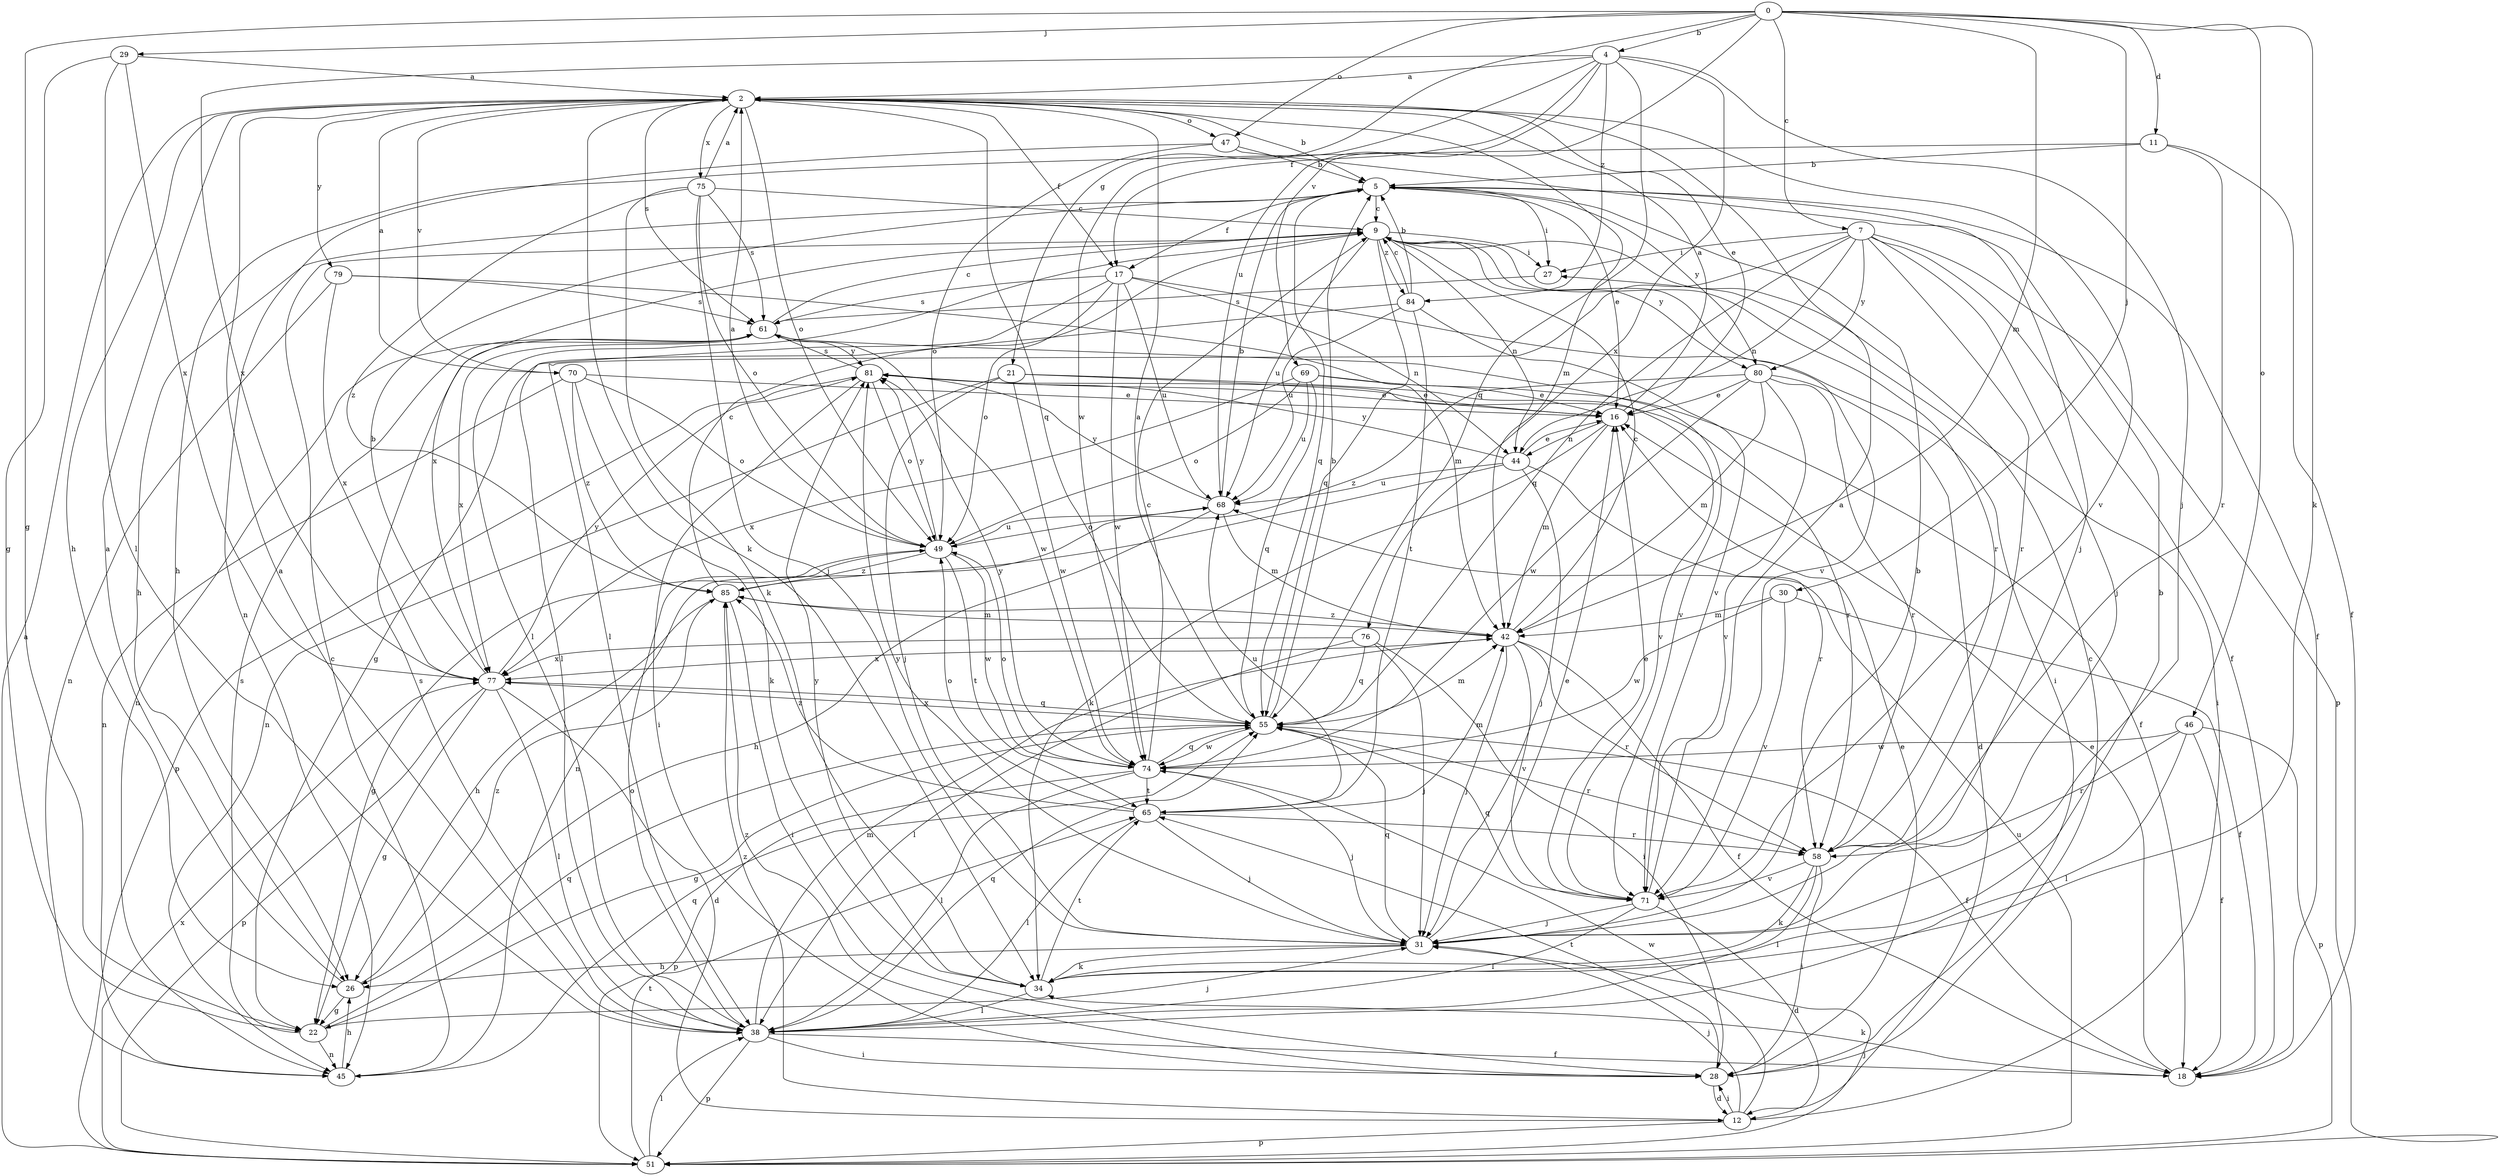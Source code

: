 strict digraph  {
0;
2;
4;
5;
7;
9;
11;
12;
16;
17;
18;
21;
22;
26;
27;
28;
29;
30;
31;
34;
38;
42;
44;
45;
46;
47;
49;
51;
55;
58;
61;
65;
68;
69;
70;
71;
74;
75;
76;
77;
79;
80;
81;
84;
85;
0 -> 4  [label=b];
0 -> 7  [label=c];
0 -> 11  [label=d];
0 -> 21  [label=g];
0 -> 22  [label=g];
0 -> 29  [label=j];
0 -> 30  [label=j];
0 -> 34  [label=k];
0 -> 42  [label=m];
0 -> 46  [label=o];
0 -> 47  [label=o];
0 -> 69  [label=v];
2 -> 5  [label=b];
2 -> 16  [label=e];
2 -> 17  [label=f];
2 -> 26  [label=h];
2 -> 34  [label=k];
2 -> 42  [label=m];
2 -> 47  [label=o];
2 -> 49  [label=o];
2 -> 55  [label=q];
2 -> 61  [label=s];
2 -> 70  [label=v];
2 -> 71  [label=v];
2 -> 75  [label=x];
2 -> 79  [label=y];
4 -> 2  [label=a];
4 -> 17  [label=f];
4 -> 31  [label=j];
4 -> 55  [label=q];
4 -> 68  [label=u];
4 -> 74  [label=w];
4 -> 76  [label=x];
4 -> 77  [label=x];
4 -> 84  [label=z];
5 -> 9  [label=c];
5 -> 16  [label=e];
5 -> 17  [label=f];
5 -> 18  [label=f];
5 -> 26  [label=h];
5 -> 27  [label=i];
5 -> 55  [label=q];
5 -> 80  [label=y];
7 -> 18  [label=f];
7 -> 27  [label=i];
7 -> 31  [label=j];
7 -> 38  [label=l];
7 -> 44  [label=n];
7 -> 51  [label=p];
7 -> 55  [label=q];
7 -> 58  [label=r];
7 -> 80  [label=y];
9 -> 27  [label=i];
9 -> 38  [label=l];
9 -> 44  [label=n];
9 -> 55  [label=q];
9 -> 58  [label=r];
9 -> 68  [label=u];
9 -> 71  [label=v];
9 -> 77  [label=x];
9 -> 80  [label=y];
9 -> 84  [label=z];
11 -> 5  [label=b];
11 -> 18  [label=f];
11 -> 26  [label=h];
11 -> 58  [label=r];
12 -> 27  [label=i];
12 -> 28  [label=i];
12 -> 31  [label=j];
12 -> 51  [label=p];
12 -> 74  [label=w];
12 -> 85  [label=z];
16 -> 2  [label=a];
16 -> 34  [label=k];
16 -> 42  [label=m];
16 -> 44  [label=n];
17 -> 28  [label=i];
17 -> 38  [label=l];
17 -> 44  [label=n];
17 -> 49  [label=o];
17 -> 61  [label=s];
17 -> 68  [label=u];
17 -> 74  [label=w];
18 -> 16  [label=e];
18 -> 34  [label=k];
21 -> 16  [label=e];
21 -> 31  [label=j];
21 -> 45  [label=n];
21 -> 71  [label=v];
21 -> 74  [label=w];
22 -> 31  [label=j];
22 -> 45  [label=n];
22 -> 55  [label=q];
22 -> 61  [label=s];
26 -> 2  [label=a];
26 -> 22  [label=g];
26 -> 85  [label=z];
27 -> 61  [label=s];
28 -> 9  [label=c];
28 -> 12  [label=d];
28 -> 16  [label=e];
28 -> 65  [label=t];
28 -> 85  [label=z];
29 -> 2  [label=a];
29 -> 22  [label=g];
29 -> 38  [label=l];
29 -> 77  [label=x];
30 -> 18  [label=f];
30 -> 42  [label=m];
30 -> 71  [label=v];
30 -> 74  [label=w];
31 -> 5  [label=b];
31 -> 16  [label=e];
31 -> 26  [label=h];
31 -> 34  [label=k];
31 -> 55  [label=q];
31 -> 81  [label=y];
34 -> 5  [label=b];
34 -> 38  [label=l];
34 -> 65  [label=t];
34 -> 81  [label=y];
38 -> 2  [label=a];
38 -> 18  [label=f];
38 -> 28  [label=i];
38 -> 42  [label=m];
38 -> 49  [label=o];
38 -> 51  [label=p];
38 -> 55  [label=q];
38 -> 61  [label=s];
42 -> 9  [label=c];
42 -> 18  [label=f];
42 -> 31  [label=j];
42 -> 58  [label=r];
42 -> 71  [label=v];
42 -> 77  [label=x];
42 -> 85  [label=z];
44 -> 16  [label=e];
44 -> 31  [label=j];
44 -> 45  [label=n];
44 -> 58  [label=r];
44 -> 68  [label=u];
44 -> 81  [label=y];
45 -> 9  [label=c];
45 -> 26  [label=h];
45 -> 55  [label=q];
46 -> 18  [label=f];
46 -> 38  [label=l];
46 -> 51  [label=p];
46 -> 58  [label=r];
46 -> 74  [label=w];
47 -> 5  [label=b];
47 -> 31  [label=j];
47 -> 45  [label=n];
47 -> 49  [label=o];
49 -> 2  [label=a];
49 -> 22  [label=g];
49 -> 65  [label=t];
49 -> 68  [label=u];
49 -> 74  [label=w];
49 -> 81  [label=y];
49 -> 85  [label=z];
51 -> 2  [label=a];
51 -> 31  [label=j];
51 -> 38  [label=l];
51 -> 65  [label=t];
51 -> 68  [label=u];
51 -> 77  [label=x];
55 -> 2  [label=a];
55 -> 5  [label=b];
55 -> 18  [label=f];
55 -> 22  [label=g];
55 -> 42  [label=m];
55 -> 58  [label=r];
55 -> 74  [label=w];
55 -> 77  [label=x];
58 -> 28  [label=i];
58 -> 34  [label=k];
58 -> 38  [label=l];
58 -> 71  [label=v];
61 -> 9  [label=c];
61 -> 45  [label=n];
61 -> 71  [label=v];
61 -> 74  [label=w];
61 -> 77  [label=x];
61 -> 81  [label=y];
65 -> 31  [label=j];
65 -> 38  [label=l];
65 -> 42  [label=m];
65 -> 49  [label=o];
65 -> 58  [label=r];
65 -> 68  [label=u];
65 -> 85  [label=z];
68 -> 5  [label=b];
68 -> 26  [label=h];
68 -> 42  [label=m];
68 -> 49  [label=o];
68 -> 81  [label=y];
69 -> 16  [label=e];
69 -> 18  [label=f];
69 -> 49  [label=o];
69 -> 55  [label=q];
69 -> 68  [label=u];
69 -> 77  [label=x];
70 -> 2  [label=a];
70 -> 16  [label=e];
70 -> 34  [label=k];
70 -> 45  [label=n];
70 -> 49  [label=o];
70 -> 85  [label=z];
71 -> 2  [label=a];
71 -> 12  [label=d];
71 -> 16  [label=e];
71 -> 31  [label=j];
71 -> 38  [label=l];
71 -> 55  [label=q];
74 -> 9  [label=c];
74 -> 31  [label=j];
74 -> 38  [label=l];
74 -> 49  [label=o];
74 -> 51  [label=p];
74 -> 55  [label=q];
74 -> 65  [label=t];
74 -> 81  [label=y];
75 -> 2  [label=a];
75 -> 9  [label=c];
75 -> 31  [label=j];
75 -> 34  [label=k];
75 -> 49  [label=o];
75 -> 61  [label=s];
75 -> 85  [label=z];
76 -> 28  [label=i];
76 -> 31  [label=j];
76 -> 38  [label=l];
76 -> 55  [label=q];
76 -> 77  [label=x];
77 -> 5  [label=b];
77 -> 12  [label=d];
77 -> 22  [label=g];
77 -> 38  [label=l];
77 -> 51  [label=p];
77 -> 55  [label=q];
77 -> 81  [label=y];
79 -> 42  [label=m];
79 -> 45  [label=n];
79 -> 61  [label=s];
79 -> 77  [label=x];
80 -> 12  [label=d];
80 -> 16  [label=e];
80 -> 42  [label=m];
80 -> 58  [label=r];
80 -> 71  [label=v];
80 -> 74  [label=w];
80 -> 85  [label=z];
81 -> 16  [label=e];
81 -> 28  [label=i];
81 -> 49  [label=o];
81 -> 51  [label=p];
81 -> 58  [label=r];
81 -> 61  [label=s];
84 -> 5  [label=b];
84 -> 9  [label=c];
84 -> 22  [label=g];
84 -> 65  [label=t];
84 -> 68  [label=u];
84 -> 71  [label=v];
85 -> 9  [label=c];
85 -> 26  [label=h];
85 -> 28  [label=i];
85 -> 42  [label=m];
}
